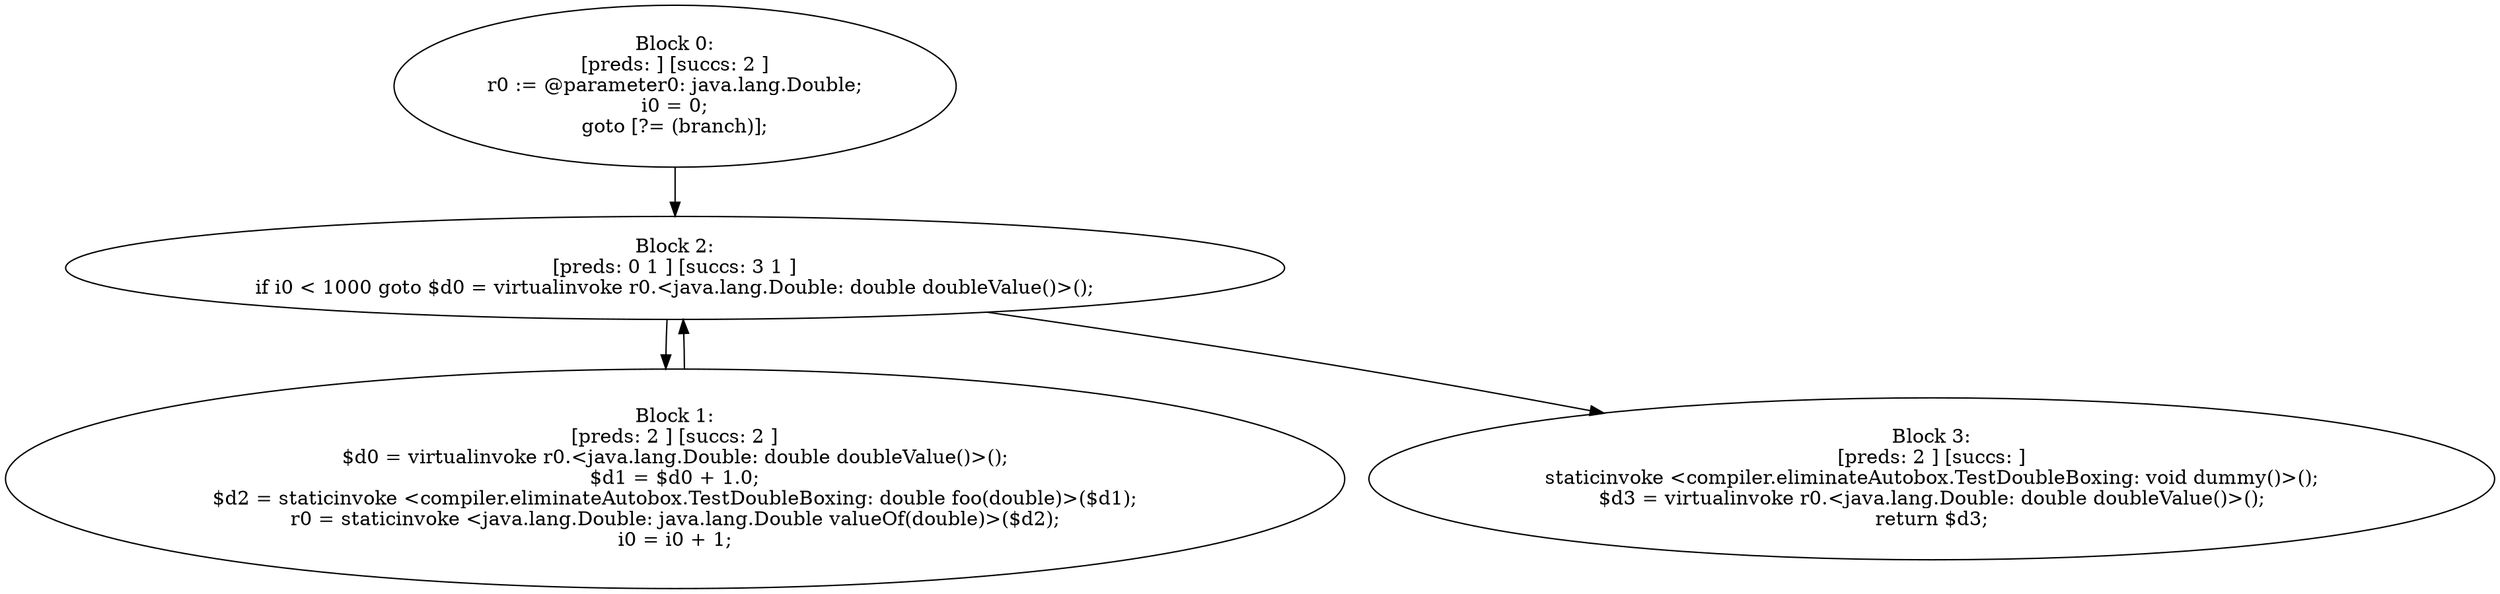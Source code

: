 digraph "unitGraph" {
    "Block 0:
[preds: ] [succs: 2 ]
r0 := @parameter0: java.lang.Double;
i0 = 0;
goto [?= (branch)];
"
    "Block 1:
[preds: 2 ] [succs: 2 ]
$d0 = virtualinvoke r0.<java.lang.Double: double doubleValue()>();
$d1 = $d0 + 1.0;
$d2 = staticinvoke <compiler.eliminateAutobox.TestDoubleBoxing: double foo(double)>($d1);
r0 = staticinvoke <java.lang.Double: java.lang.Double valueOf(double)>($d2);
i0 = i0 + 1;
"
    "Block 2:
[preds: 0 1 ] [succs: 3 1 ]
if i0 < 1000 goto $d0 = virtualinvoke r0.<java.lang.Double: double doubleValue()>();
"
    "Block 3:
[preds: 2 ] [succs: ]
staticinvoke <compiler.eliminateAutobox.TestDoubleBoxing: void dummy()>();
$d3 = virtualinvoke r0.<java.lang.Double: double doubleValue()>();
return $d3;
"
    "Block 0:
[preds: ] [succs: 2 ]
r0 := @parameter0: java.lang.Double;
i0 = 0;
goto [?= (branch)];
"->"Block 2:
[preds: 0 1 ] [succs: 3 1 ]
if i0 < 1000 goto $d0 = virtualinvoke r0.<java.lang.Double: double doubleValue()>();
";
    "Block 1:
[preds: 2 ] [succs: 2 ]
$d0 = virtualinvoke r0.<java.lang.Double: double doubleValue()>();
$d1 = $d0 + 1.0;
$d2 = staticinvoke <compiler.eliminateAutobox.TestDoubleBoxing: double foo(double)>($d1);
r0 = staticinvoke <java.lang.Double: java.lang.Double valueOf(double)>($d2);
i0 = i0 + 1;
"->"Block 2:
[preds: 0 1 ] [succs: 3 1 ]
if i0 < 1000 goto $d0 = virtualinvoke r0.<java.lang.Double: double doubleValue()>();
";
    "Block 2:
[preds: 0 1 ] [succs: 3 1 ]
if i0 < 1000 goto $d0 = virtualinvoke r0.<java.lang.Double: double doubleValue()>();
"->"Block 3:
[preds: 2 ] [succs: ]
staticinvoke <compiler.eliminateAutobox.TestDoubleBoxing: void dummy()>();
$d3 = virtualinvoke r0.<java.lang.Double: double doubleValue()>();
return $d3;
";
    "Block 2:
[preds: 0 1 ] [succs: 3 1 ]
if i0 < 1000 goto $d0 = virtualinvoke r0.<java.lang.Double: double doubleValue()>();
"->"Block 1:
[preds: 2 ] [succs: 2 ]
$d0 = virtualinvoke r0.<java.lang.Double: double doubleValue()>();
$d1 = $d0 + 1.0;
$d2 = staticinvoke <compiler.eliminateAutobox.TestDoubleBoxing: double foo(double)>($d1);
r0 = staticinvoke <java.lang.Double: java.lang.Double valueOf(double)>($d2);
i0 = i0 + 1;
";
}
